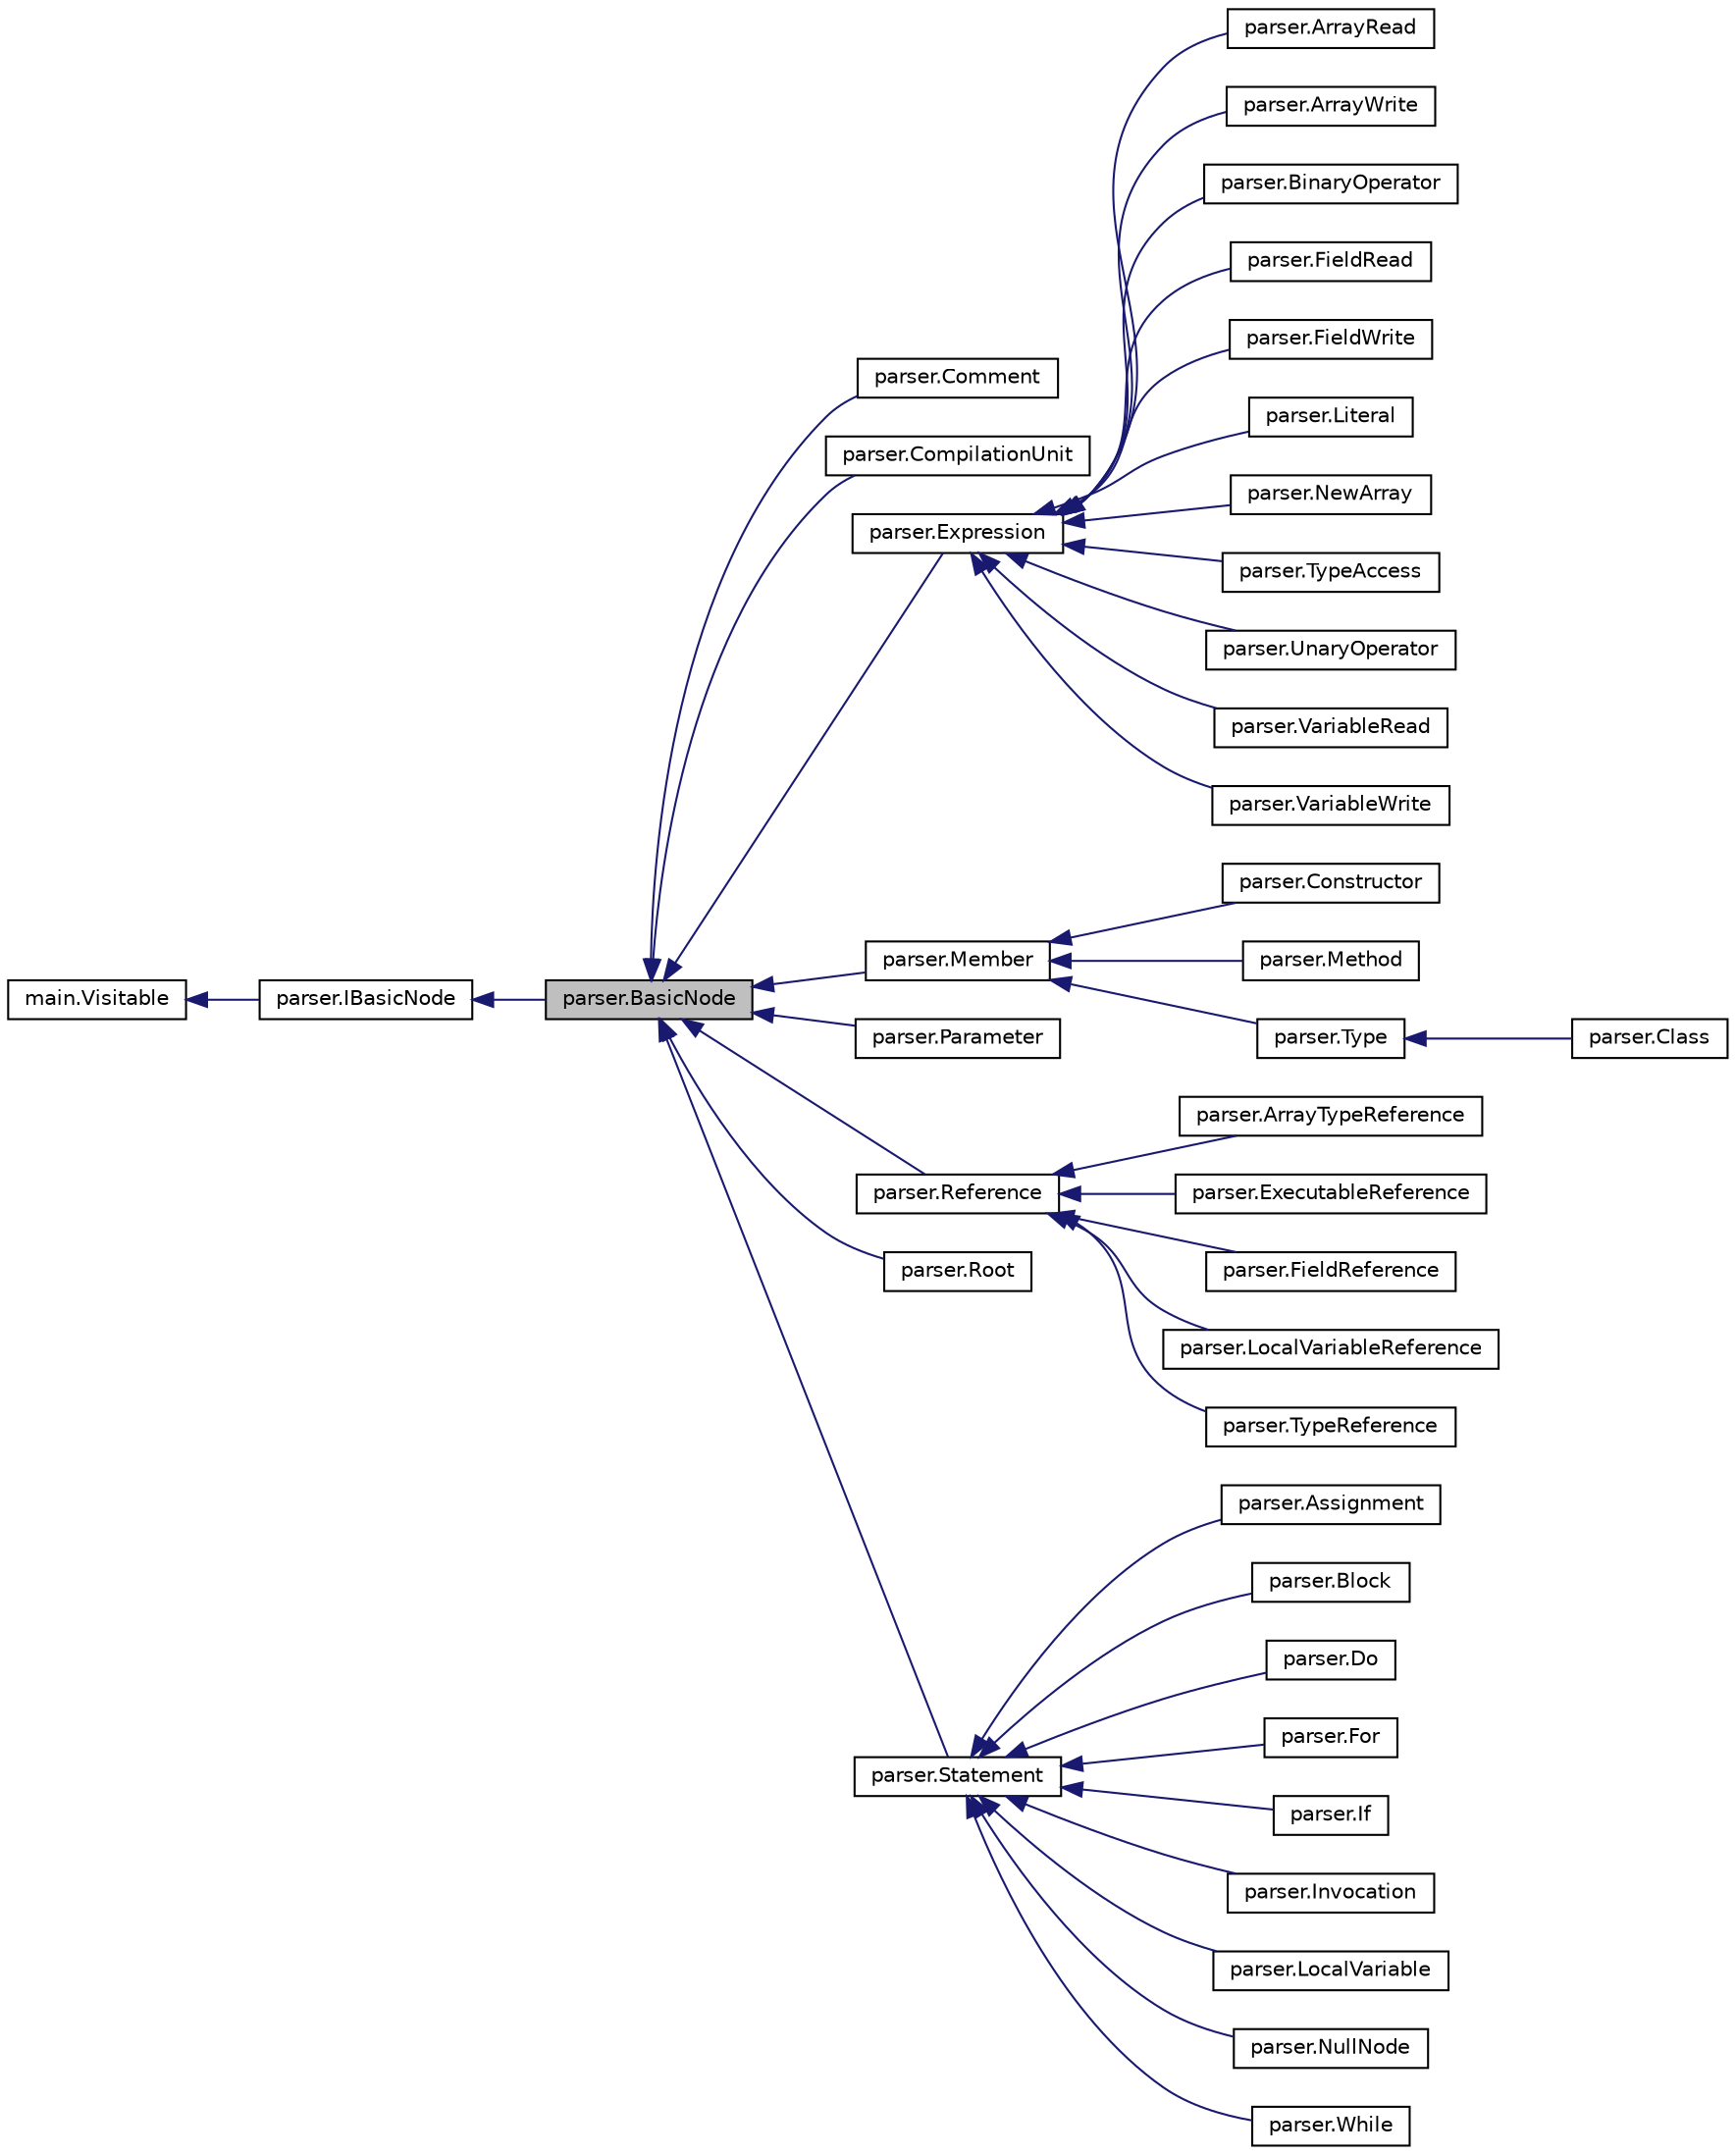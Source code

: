 digraph "parser.BasicNode"
{
  edge [fontname="Helvetica",fontsize="10",labelfontname="Helvetica",labelfontsize="10"];
  node [fontname="Helvetica",fontsize="10",shape=record];
  rankdir="LR";
  Node1 [label="parser.BasicNode",height=0.2,width=0.4,color="black", fillcolor="grey75", style="filled", fontcolor="black"];
  Node2 -> Node1 [dir="back",color="midnightblue",fontsize="10",style="solid",fontname="Helvetica"];
  Node2 [label="parser.IBasicNode",height=0.2,width=0.4,color="black", fillcolor="white", style="filled",URL="$interfaceparser_1_1_i_basic_node.html"];
  Node3 -> Node2 [dir="back",color="midnightblue",fontsize="10",style="solid",fontname="Helvetica"];
  Node3 [label="main.Visitable",height=0.2,width=0.4,color="black", fillcolor="white", style="filled",URL="$interfacemain_1_1_visitable.html"];
  Node1 -> Node4 [dir="back",color="midnightblue",fontsize="10",style="solid",fontname="Helvetica"];
  Node4 [label="parser.Comment",height=0.2,width=0.4,color="black", fillcolor="white", style="filled",URL="$classparser_1_1_comment.html"];
  Node1 -> Node5 [dir="back",color="midnightblue",fontsize="10",style="solid",fontname="Helvetica"];
  Node5 [label="parser.CompilationUnit",height=0.2,width=0.4,color="black", fillcolor="white", style="filled",URL="$classparser_1_1_compilation_unit.html"];
  Node1 -> Node6 [dir="back",color="midnightblue",fontsize="10",style="solid",fontname="Helvetica"];
  Node6 [label="parser.Expression",height=0.2,width=0.4,color="black", fillcolor="white", style="filled",URL="$classparser_1_1_expression.html"];
  Node6 -> Node7 [dir="back",color="midnightblue",fontsize="10",style="solid",fontname="Helvetica"];
  Node7 [label="parser.ArrayRead",height=0.2,width=0.4,color="black", fillcolor="white", style="filled",URL="$classparser_1_1_array_read.html"];
  Node6 -> Node8 [dir="back",color="midnightblue",fontsize="10",style="solid",fontname="Helvetica"];
  Node8 [label="parser.ArrayWrite",height=0.2,width=0.4,color="black", fillcolor="white", style="filled",URL="$classparser_1_1_array_write.html"];
  Node6 -> Node9 [dir="back",color="midnightblue",fontsize="10",style="solid",fontname="Helvetica"];
  Node9 [label="parser.BinaryOperator",height=0.2,width=0.4,color="black", fillcolor="white", style="filled",URL="$classparser_1_1_binary_operator.html"];
  Node6 -> Node10 [dir="back",color="midnightblue",fontsize="10",style="solid",fontname="Helvetica"];
  Node10 [label="parser.FieldRead",height=0.2,width=0.4,color="black", fillcolor="white", style="filled",URL="$classparser_1_1_field_read.html"];
  Node6 -> Node11 [dir="back",color="midnightblue",fontsize="10",style="solid",fontname="Helvetica"];
  Node11 [label="parser.FieldWrite",height=0.2,width=0.4,color="black", fillcolor="white", style="filled",URL="$classparser_1_1_field_write.html"];
  Node6 -> Node12 [dir="back",color="midnightblue",fontsize="10",style="solid",fontname="Helvetica"];
  Node12 [label="parser.Literal",height=0.2,width=0.4,color="black", fillcolor="white", style="filled",URL="$classparser_1_1_literal.html"];
  Node6 -> Node13 [dir="back",color="midnightblue",fontsize="10",style="solid",fontname="Helvetica"];
  Node13 [label="parser.NewArray",height=0.2,width=0.4,color="black", fillcolor="white", style="filled",URL="$classparser_1_1_new_array.html"];
  Node6 -> Node14 [dir="back",color="midnightblue",fontsize="10",style="solid",fontname="Helvetica"];
  Node14 [label="parser.TypeAccess",height=0.2,width=0.4,color="black", fillcolor="white", style="filled",URL="$classparser_1_1_type_access.html"];
  Node6 -> Node15 [dir="back",color="midnightblue",fontsize="10",style="solid",fontname="Helvetica"];
  Node15 [label="parser.UnaryOperator",height=0.2,width=0.4,color="black", fillcolor="white", style="filled",URL="$classparser_1_1_unary_operator.html"];
  Node6 -> Node16 [dir="back",color="midnightblue",fontsize="10",style="solid",fontname="Helvetica"];
  Node16 [label="parser.VariableRead",height=0.2,width=0.4,color="black", fillcolor="white", style="filled",URL="$classparser_1_1_variable_read.html"];
  Node6 -> Node17 [dir="back",color="midnightblue",fontsize="10",style="solid",fontname="Helvetica"];
  Node17 [label="parser.VariableWrite",height=0.2,width=0.4,color="black", fillcolor="white", style="filled",URL="$classparser_1_1_variable_write.html"];
  Node1 -> Node18 [dir="back",color="midnightblue",fontsize="10",style="solid",fontname="Helvetica"];
  Node18 [label="parser.Member",height=0.2,width=0.4,color="black", fillcolor="white", style="filled",URL="$classparser_1_1_member.html"];
  Node18 -> Node19 [dir="back",color="midnightblue",fontsize="10",style="solid",fontname="Helvetica"];
  Node19 [label="parser.Constructor",height=0.2,width=0.4,color="black", fillcolor="white", style="filled",URL="$classparser_1_1_constructor.html"];
  Node18 -> Node20 [dir="back",color="midnightblue",fontsize="10",style="solid",fontname="Helvetica"];
  Node20 [label="parser.Method",height=0.2,width=0.4,color="black", fillcolor="white", style="filled",URL="$classparser_1_1_method.html"];
  Node18 -> Node21 [dir="back",color="midnightblue",fontsize="10",style="solid",fontname="Helvetica"];
  Node21 [label="parser.Type",height=0.2,width=0.4,color="black", fillcolor="white", style="filled",URL="$classparser_1_1_type.html"];
  Node21 -> Node22 [dir="back",color="midnightblue",fontsize="10",style="solid",fontname="Helvetica"];
  Node22 [label="parser.Class",height=0.2,width=0.4,color="black", fillcolor="white", style="filled",URL="$classparser_1_1_class.html"];
  Node1 -> Node23 [dir="back",color="midnightblue",fontsize="10",style="solid",fontname="Helvetica"];
  Node23 [label="parser.Parameter",height=0.2,width=0.4,color="black", fillcolor="white", style="filled",URL="$classparser_1_1_parameter.html"];
  Node1 -> Node24 [dir="back",color="midnightblue",fontsize="10",style="solid",fontname="Helvetica"];
  Node24 [label="parser.Reference",height=0.2,width=0.4,color="black", fillcolor="white", style="filled",URL="$classparser_1_1_reference.html"];
  Node24 -> Node25 [dir="back",color="midnightblue",fontsize="10",style="solid",fontname="Helvetica"];
  Node25 [label="parser.ArrayTypeReference",height=0.2,width=0.4,color="black", fillcolor="white", style="filled",URL="$classparser_1_1_array_type_reference.html"];
  Node24 -> Node26 [dir="back",color="midnightblue",fontsize="10",style="solid",fontname="Helvetica"];
  Node26 [label="parser.ExecutableReference",height=0.2,width=0.4,color="black", fillcolor="white", style="filled",URL="$classparser_1_1_executable_reference.html"];
  Node24 -> Node27 [dir="back",color="midnightblue",fontsize="10",style="solid",fontname="Helvetica"];
  Node27 [label="parser.FieldReference",height=0.2,width=0.4,color="black", fillcolor="white", style="filled",URL="$classparser_1_1_field_reference.html"];
  Node24 -> Node28 [dir="back",color="midnightblue",fontsize="10",style="solid",fontname="Helvetica"];
  Node28 [label="parser.LocalVariableReference",height=0.2,width=0.4,color="black", fillcolor="white", style="filled",URL="$classparser_1_1_local_variable_reference.html"];
  Node24 -> Node29 [dir="back",color="midnightblue",fontsize="10",style="solid",fontname="Helvetica"];
  Node29 [label="parser.TypeReference",height=0.2,width=0.4,color="black", fillcolor="white", style="filled",URL="$classparser_1_1_type_reference.html"];
  Node1 -> Node30 [dir="back",color="midnightblue",fontsize="10",style="solid",fontname="Helvetica"];
  Node30 [label="parser.Root",height=0.2,width=0.4,color="black", fillcolor="white", style="filled",URL="$classparser_1_1_root.html"];
  Node1 -> Node31 [dir="back",color="midnightblue",fontsize="10",style="solid",fontname="Helvetica"];
  Node31 [label="parser.Statement",height=0.2,width=0.4,color="black", fillcolor="white", style="filled",URL="$classparser_1_1_statement.html"];
  Node31 -> Node32 [dir="back",color="midnightblue",fontsize="10",style="solid",fontname="Helvetica"];
  Node32 [label="parser.Assignment",height=0.2,width=0.4,color="black", fillcolor="white", style="filled",URL="$classparser_1_1_assignment.html"];
  Node31 -> Node33 [dir="back",color="midnightblue",fontsize="10",style="solid",fontname="Helvetica"];
  Node33 [label="parser.Block",height=0.2,width=0.4,color="black", fillcolor="white", style="filled",URL="$classparser_1_1_block.html"];
  Node31 -> Node34 [dir="back",color="midnightblue",fontsize="10",style="solid",fontname="Helvetica"];
  Node34 [label="parser.Do",height=0.2,width=0.4,color="black", fillcolor="white", style="filled",URL="$classparser_1_1_do.html"];
  Node31 -> Node35 [dir="back",color="midnightblue",fontsize="10",style="solid",fontname="Helvetica"];
  Node35 [label="parser.For",height=0.2,width=0.4,color="black", fillcolor="white", style="filled",URL="$classparser_1_1_for.html"];
  Node31 -> Node36 [dir="back",color="midnightblue",fontsize="10",style="solid",fontname="Helvetica"];
  Node36 [label="parser.If",height=0.2,width=0.4,color="black", fillcolor="white", style="filled",URL="$classparser_1_1_if.html"];
  Node31 -> Node37 [dir="back",color="midnightblue",fontsize="10",style="solid",fontname="Helvetica"];
  Node37 [label="parser.Invocation",height=0.2,width=0.4,color="black", fillcolor="white", style="filled",URL="$classparser_1_1_invocation.html"];
  Node31 -> Node38 [dir="back",color="midnightblue",fontsize="10",style="solid",fontname="Helvetica"];
  Node38 [label="parser.LocalVariable",height=0.2,width=0.4,color="black", fillcolor="white", style="filled",URL="$classparser_1_1_local_variable.html"];
  Node31 -> Node39 [dir="back",color="midnightblue",fontsize="10",style="solid",fontname="Helvetica"];
  Node39 [label="parser.NullNode",height=0.2,width=0.4,color="black", fillcolor="white", style="filled",URL="$classparser_1_1_null_node.html"];
  Node31 -> Node40 [dir="back",color="midnightblue",fontsize="10",style="solid",fontname="Helvetica"];
  Node40 [label="parser.While",height=0.2,width=0.4,color="black", fillcolor="white", style="filled",URL="$classparser_1_1_while.html"];
}
